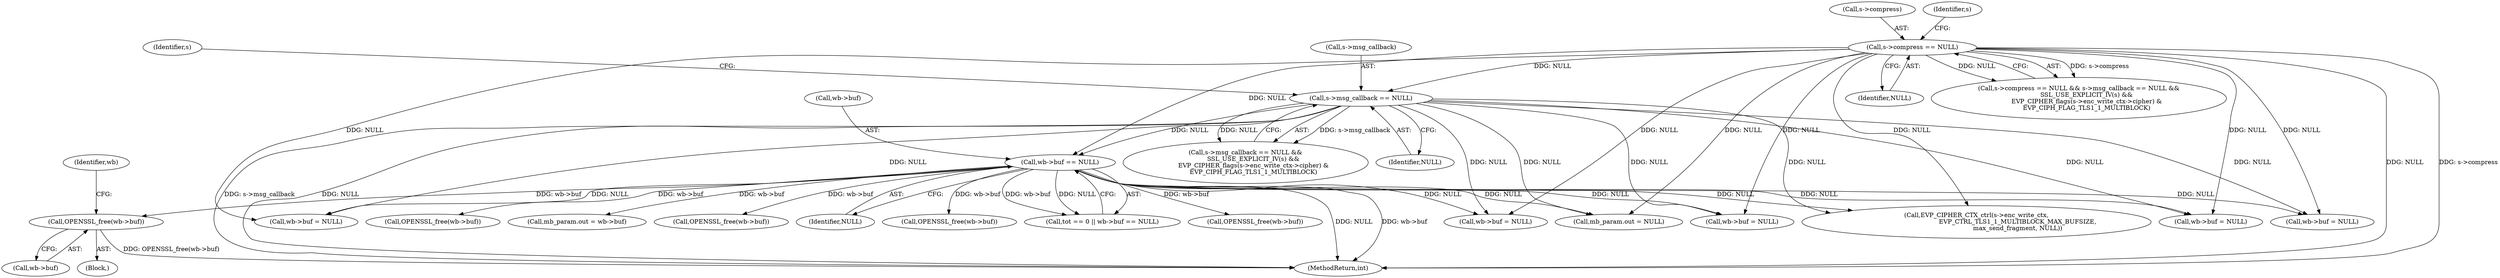 digraph "0_openssl_77c77f0a1b9f15b869ca3342186dfbedd1119d0e@API" {
"1000365" [label="(Call,OPENSSL_free(wb->buf))"];
"1000304" [label="(Call,wb->buf == NULL)"];
"1000264" [label="(Call,s->compress == NULL)"];
"1000270" [label="(Call,s->msg_callback == NULL)"];
"1000277" [label="(Identifier,s)"];
"1000394" [label="(Call,wb->buf = NULL)"];
"1000682" [label="(Call,OPENSSL_free(wb->buf))"];
"1000305" [label="(Call,wb->buf)"];
"1000542" [label="(Call,mb_param.out = wb->buf)"];
"1000270" [label="(Call,s->msg_callback == NULL)"];
"1000274" [label="(Identifier,NULL)"];
"1000536" [label="(Call,wb->buf = NULL)"];
"1000845" [label="(MethodReturn,int)"];
"1000268" [label="(Identifier,NULL)"];
"1000365" [label="(Call,OPENSSL_free(wb->buf))"];
"1000265" [label="(Call,s->compress)"];
"1000314" [label="(Call,EVP_CIPHER_CTX_ctrl(s->enc_write_ctx,\n                                          EVP_CTRL_TLS1_1_MULTIBLOCK_MAX_BUFSIZE,\n                                          max_send_fragment, NULL))"];
"1000686" [label="(Call,wb->buf = NULL)"];
"1000371" [label="(Identifier,wb)"];
"1000271" [label="(Call,s->msg_callback)"];
"1000532" [label="(Call,OPENSSL_free(wb->buf))"];
"1000308" [label="(Identifier,NULL)"];
"1000263" [label="(Call,s->compress == NULL && s->msg_callback == NULL &&\n        SSL_USE_EXPLICIT_IV(s) &&\n        EVP_CIPHER_flags(s->enc_write_ctx->cipher) &\n        EVP_CIPH_FLAG_TLS1_1_MULTIBLOCK)"];
"1000304" [label="(Call,wb->buf == NULL)"];
"1000390" [label="(Call,OPENSSL_free(wb->buf))"];
"1000493" [label="(Call,mb_param.out = NULL)"];
"1000269" [label="(Call,s->msg_callback == NULL &&\n        SSL_USE_EXPLICIT_IV(s) &&\n        EVP_CIPHER_flags(s->enc_write_ctx->cipher) &\n        EVP_CIPH_FLAG_TLS1_1_MULTIBLOCK)"];
"1000369" [label="(Call,wb->buf = NULL)"];
"1000264" [label="(Call,s->compress == NULL)"];
"1000711" [label="(Call,wb->buf = NULL)"];
"1000272" [label="(Identifier,s)"];
"1000366" [label="(Call,wb->buf)"];
"1000300" [label="(Call,tot == 0 || wb->buf == NULL)"];
"1000707" [label="(Call,OPENSSL_free(wb->buf))"];
"1000364" [label="(Block,)"];
"1000365" -> "1000364"  [label="AST: "];
"1000365" -> "1000366"  [label="CFG: "];
"1000366" -> "1000365"  [label="AST: "];
"1000371" -> "1000365"  [label="CFG: "];
"1000365" -> "1000845"  [label="DDG: OPENSSL_free(wb->buf)"];
"1000304" -> "1000365"  [label="DDG: wb->buf"];
"1000304" -> "1000300"  [label="AST: "];
"1000304" -> "1000308"  [label="CFG: "];
"1000305" -> "1000304"  [label="AST: "];
"1000308" -> "1000304"  [label="AST: "];
"1000300" -> "1000304"  [label="CFG: "];
"1000304" -> "1000845"  [label="DDG: wb->buf"];
"1000304" -> "1000845"  [label="DDG: NULL"];
"1000304" -> "1000300"  [label="DDG: wb->buf"];
"1000304" -> "1000300"  [label="DDG: NULL"];
"1000264" -> "1000304"  [label="DDG: NULL"];
"1000270" -> "1000304"  [label="DDG: NULL"];
"1000304" -> "1000314"  [label="DDG: NULL"];
"1000304" -> "1000369"  [label="DDG: NULL"];
"1000304" -> "1000390"  [label="DDG: wb->buf"];
"1000304" -> "1000394"  [label="DDG: NULL"];
"1000304" -> "1000493"  [label="DDG: NULL"];
"1000304" -> "1000532"  [label="DDG: wb->buf"];
"1000304" -> "1000536"  [label="DDG: NULL"];
"1000304" -> "1000542"  [label="DDG: wb->buf"];
"1000304" -> "1000682"  [label="DDG: wb->buf"];
"1000304" -> "1000686"  [label="DDG: NULL"];
"1000304" -> "1000707"  [label="DDG: wb->buf"];
"1000304" -> "1000711"  [label="DDG: NULL"];
"1000264" -> "1000263"  [label="AST: "];
"1000264" -> "1000268"  [label="CFG: "];
"1000265" -> "1000264"  [label="AST: "];
"1000268" -> "1000264"  [label="AST: "];
"1000272" -> "1000264"  [label="CFG: "];
"1000263" -> "1000264"  [label="CFG: "];
"1000264" -> "1000845"  [label="DDG: s->compress"];
"1000264" -> "1000845"  [label="DDG: NULL"];
"1000264" -> "1000263"  [label="DDG: s->compress"];
"1000264" -> "1000263"  [label="DDG: NULL"];
"1000264" -> "1000270"  [label="DDG: NULL"];
"1000264" -> "1000314"  [label="DDG: NULL"];
"1000264" -> "1000369"  [label="DDG: NULL"];
"1000264" -> "1000394"  [label="DDG: NULL"];
"1000264" -> "1000493"  [label="DDG: NULL"];
"1000264" -> "1000536"  [label="DDG: NULL"];
"1000264" -> "1000686"  [label="DDG: NULL"];
"1000264" -> "1000711"  [label="DDG: NULL"];
"1000270" -> "1000269"  [label="AST: "];
"1000270" -> "1000274"  [label="CFG: "];
"1000271" -> "1000270"  [label="AST: "];
"1000274" -> "1000270"  [label="AST: "];
"1000277" -> "1000270"  [label="CFG: "];
"1000269" -> "1000270"  [label="CFG: "];
"1000270" -> "1000845"  [label="DDG: NULL"];
"1000270" -> "1000845"  [label="DDG: s->msg_callback"];
"1000270" -> "1000269"  [label="DDG: s->msg_callback"];
"1000270" -> "1000269"  [label="DDG: NULL"];
"1000270" -> "1000314"  [label="DDG: NULL"];
"1000270" -> "1000369"  [label="DDG: NULL"];
"1000270" -> "1000394"  [label="DDG: NULL"];
"1000270" -> "1000493"  [label="DDG: NULL"];
"1000270" -> "1000536"  [label="DDG: NULL"];
"1000270" -> "1000686"  [label="DDG: NULL"];
"1000270" -> "1000711"  [label="DDG: NULL"];
}
